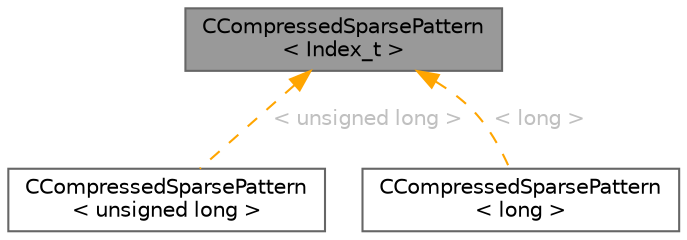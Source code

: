 digraph "CCompressedSparsePattern&lt; Index_t &gt;"
{
 // LATEX_PDF_SIZE
  bgcolor="transparent";
  edge [fontname=Helvetica,fontsize=10,labelfontname=Helvetica,labelfontsize=10];
  node [fontname=Helvetica,fontsize=10,shape=box,height=0.2,width=0.4];
  Node1 [id="Node000001",label="CCompressedSparsePattern\l\< Index_t \>",height=0.2,width=0.4,color="gray40", fillcolor="grey60", style="filled", fontcolor="black",tooltip="A simple class to store adjacency information in a compressed format suitable for sparse matrix opera..."];
  Node1 -> Node2 [id="edge1_Node000001_Node000002",dir="back",color="orange",style="dashed",tooltip=" ",label=" \< unsigned long \>",fontcolor="grey" ];
  Node2 [id="Node000002",label="CCompressedSparsePattern\l\< unsigned long \>",height=0.2,width=0.4,color="gray40", fillcolor="white", style="filled",URL="$classCCompressedSparsePattern.html",tooltip=" "];
  Node1 -> Node3 [id="edge2_Node000001_Node000003",dir="back",color="orange",style="dashed",tooltip=" ",label=" \< long \>",fontcolor="grey" ];
  Node3 [id="Node000003",label="CCompressedSparsePattern\l\< long \>",height=0.2,width=0.4,color="gray40", fillcolor="white", style="filled",URL="$classCCompressedSparsePattern.html",tooltip=" "];
}
